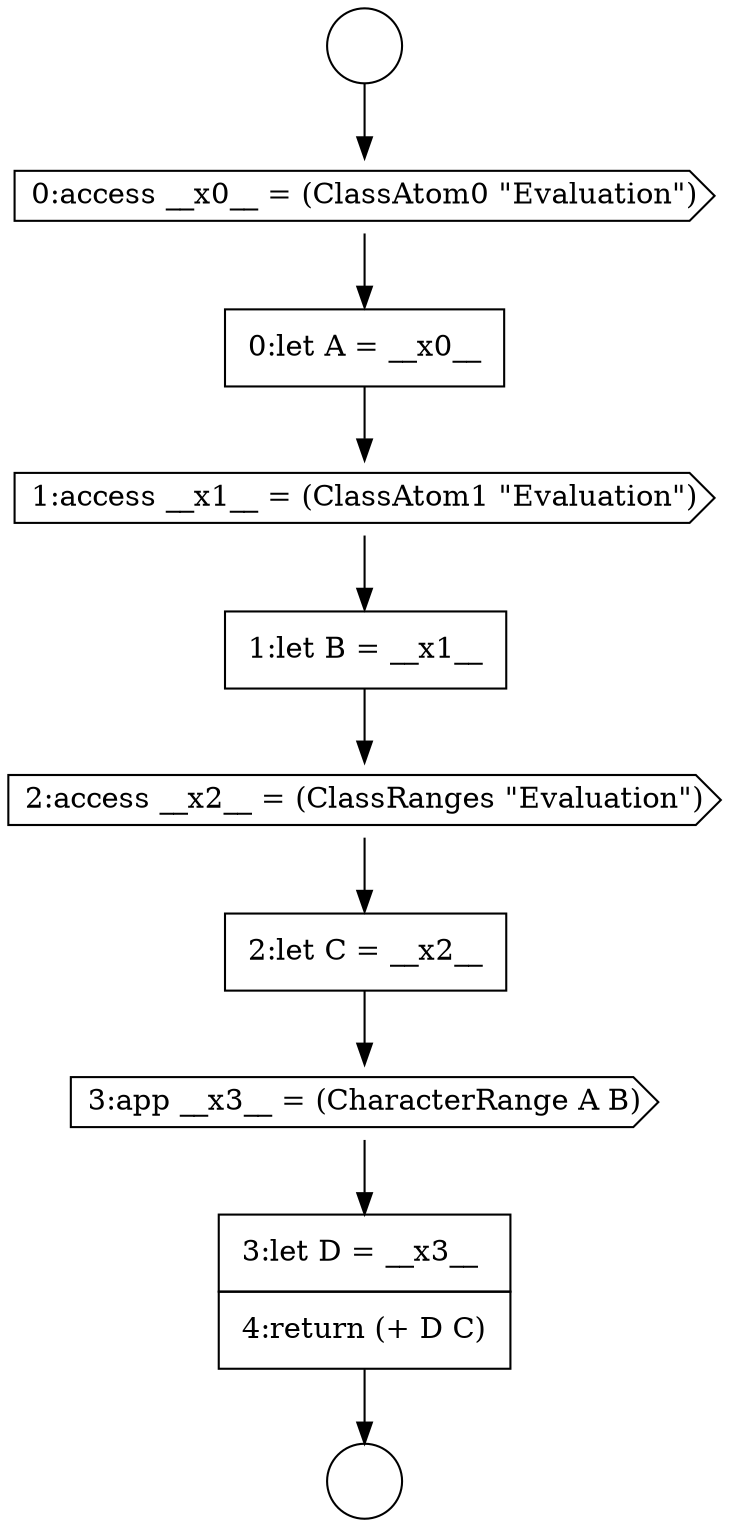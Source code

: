 digraph {
  node12490 [shape=cds, label=<<font color="black">0:access __x0__ = (ClassAtom0 &quot;Evaluation&quot;)</font>> color="black" fillcolor="white" style=filled]
  node12494 [shape=cds, label=<<font color="black">2:access __x2__ = (ClassRanges &quot;Evaluation&quot;)</font>> color="black" fillcolor="white" style=filled]
  node12489 [shape=circle label=" " color="black" fillcolor="white" style=filled]
  node12493 [shape=none, margin=0, label=<<font color="black">
    <table border="0" cellborder="1" cellspacing="0" cellpadding="10">
      <tr><td align="left">1:let B = __x1__</td></tr>
    </table>
  </font>> color="black" fillcolor="white" style=filled]
  node12496 [shape=cds, label=<<font color="black">3:app __x3__ = (CharacterRange A B)</font>> color="black" fillcolor="white" style=filled]
  node12497 [shape=none, margin=0, label=<<font color="black">
    <table border="0" cellborder="1" cellspacing="0" cellpadding="10">
      <tr><td align="left">3:let D = __x3__</td></tr>
      <tr><td align="left">4:return (+ D C)</td></tr>
    </table>
  </font>> color="black" fillcolor="white" style=filled]
  node12492 [shape=cds, label=<<font color="black">1:access __x1__ = (ClassAtom1 &quot;Evaluation&quot;)</font>> color="black" fillcolor="white" style=filled]
  node12495 [shape=none, margin=0, label=<<font color="black">
    <table border="0" cellborder="1" cellspacing="0" cellpadding="10">
      <tr><td align="left">2:let C = __x2__</td></tr>
    </table>
  </font>> color="black" fillcolor="white" style=filled]
  node12491 [shape=none, margin=0, label=<<font color="black">
    <table border="0" cellborder="1" cellspacing="0" cellpadding="10">
      <tr><td align="left">0:let A = __x0__</td></tr>
    </table>
  </font>> color="black" fillcolor="white" style=filled]
  node12488 [shape=circle label=" " color="black" fillcolor="white" style=filled]
  node12492 -> node12493 [ color="black"]
  node12495 -> node12496 [ color="black"]
  node12496 -> node12497 [ color="black"]
  node12491 -> node12492 [ color="black"]
  node12494 -> node12495 [ color="black"]
  node12490 -> node12491 [ color="black"]
  node12493 -> node12494 [ color="black"]
  node12488 -> node12490 [ color="black"]
  node12497 -> node12489 [ color="black"]
}
